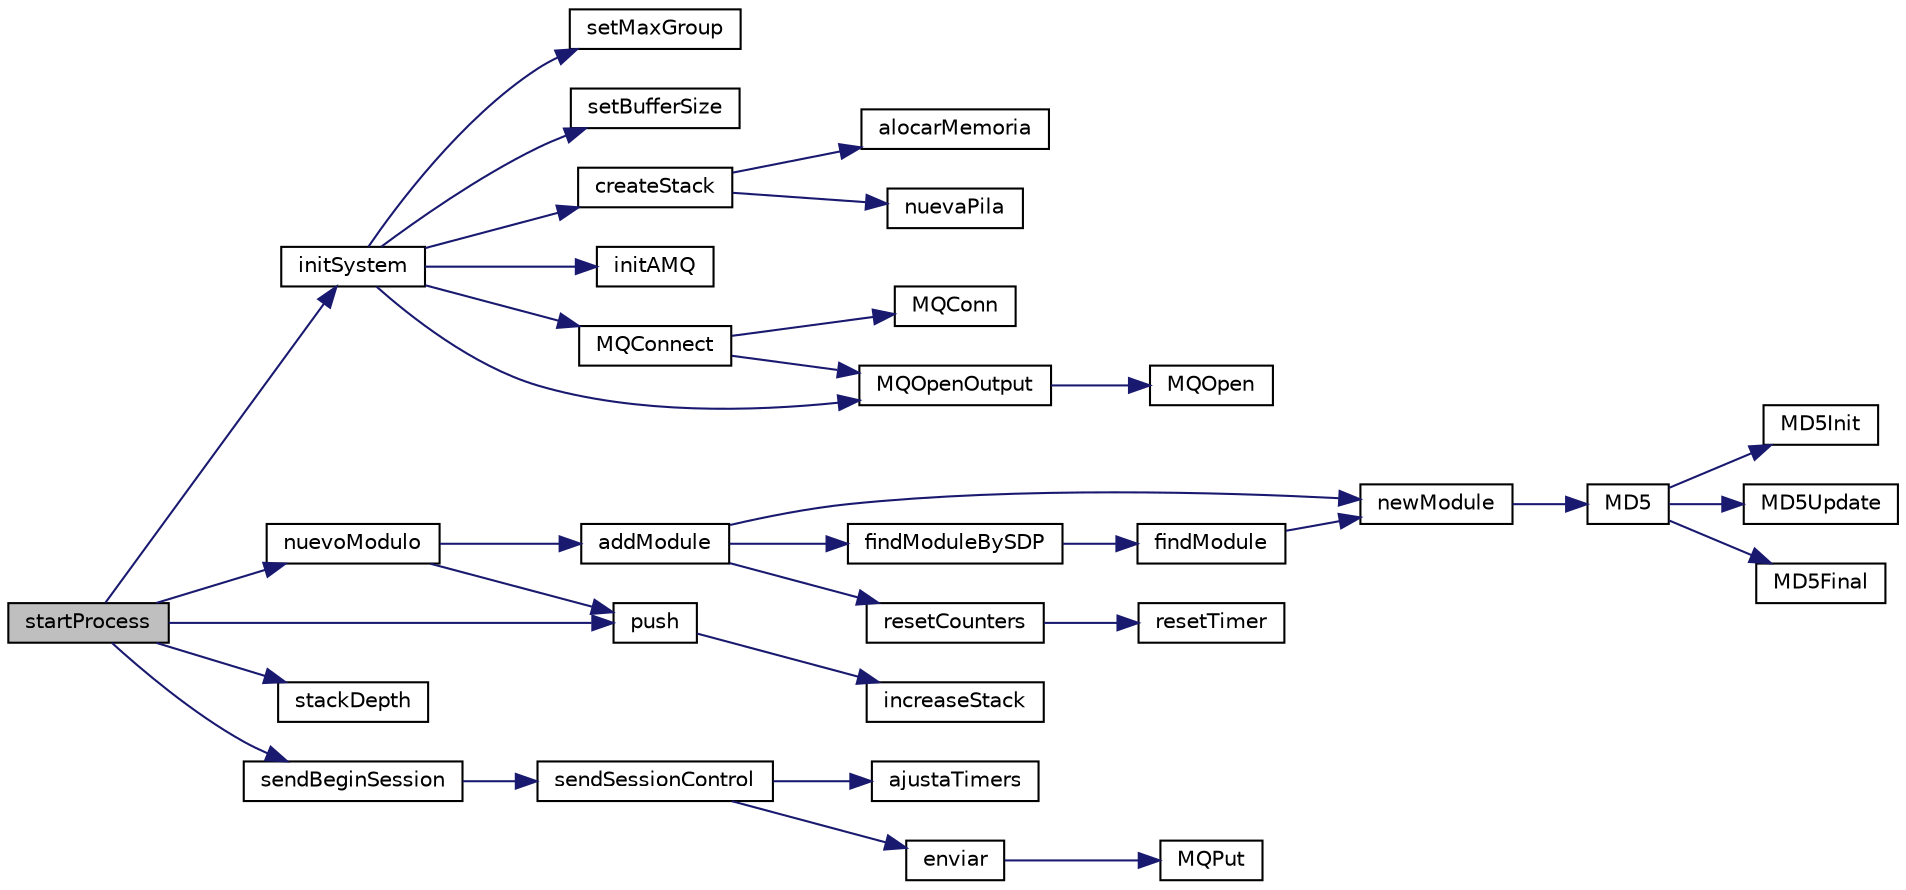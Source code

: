 digraph "startProcess"
{
  edge [fontname="Helvetica",fontsize="10",labelfontname="Helvetica",labelfontsize="10"];
  node [fontname="Helvetica",fontsize="10",shape=record];
  rankdir="LR";
  Node1 [label="startProcess",height=0.2,width=0.4,color="black", fillcolor="grey75", style="filled", fontcolor="black"];
  Node1 -> Node2 [color="midnightblue",fontsize="10",style="solid",fontname="Helvetica"];
  Node2 [label="initSystem",height=0.2,width=0.4,color="black", fillcolor="white", style="filled",URL="$_s_d_p_t_r_a_p_b_8c.html#ad714df92d7ba0d4f11a8de881029449f"];
  Node2 -> Node3 [color="midnightblue",fontsize="10",style="solid",fontname="Helvetica"];
  Node3 [label="setMaxGroup",height=0.2,width=0.4,color="black", fillcolor="white", style="filled",URL="$amqsdp_8c.html#ac2122a579c04414c93370c338601c492"];
  Node2 -> Node4 [color="midnightblue",fontsize="10",style="solid",fontname="Helvetica"];
  Node4 [label="setBufferSize",height=0.2,width=0.4,color="black", fillcolor="white", style="filled",URL="$amqsdp_8c.html#a3c337f7b77e495f85489f862d4df359c"];
  Node2 -> Node5 [color="midnightblue",fontsize="10",style="solid",fontname="Helvetica"];
  Node5 [label="createStack",height=0.2,width=0.4,color="black", fillcolor="white", style="filled",URL="$pila_8c.html#a76e64db083920898ed319afa103e9c9b"];
  Node5 -> Node6 [color="midnightblue",fontsize="10",style="solid",fontname="Helvetica"];
  Node6 [label="alocarMemoria",height=0.2,width=0.4,color="black", fillcolor="white", style="filled",URL="$pila_8c.html#afb652b8d20272ccec458e986834effa0"];
  Node5 -> Node7 [color="midnightblue",fontsize="10",style="solid",fontname="Helvetica"];
  Node7 [label="nuevaPila",height=0.2,width=0.4,color="black", fillcolor="white", style="filled",URL="$pila_8c.html#a23f19882dbda4487c2f9bd166948832c"];
  Node2 -> Node8 [color="midnightblue",fontsize="10",style="solid",fontname="Helvetica"];
  Node8 [label="initAMQ",height=0.2,width=0.4,color="black", fillcolor="white", style="filled",URL="$amqsdp_8c.html#a12766b7a05c27f09555f40c88e08610b"];
  Node2 -> Node9 [color="midnightblue",fontsize="10",style="solid",fontname="Helvetica"];
  Node9 [label="MQConnect",height=0.2,width=0.4,color="black", fillcolor="white", style="filled",URL="$amqsdp_8c.html#a6a6249b42450b376958cc3f668c44fdb"];
  Node9 -> Node10 [color="midnightblue",fontsize="10",style="solid",fontname="Helvetica"];
  Node10 [label="MQConn",height=0.2,width=0.4,color="black", fillcolor="white", style="filled",URL="$amqsdp_8c.html#ab689e2ba6771a5113551222f6189c137"];
  Node9 -> Node11 [color="midnightblue",fontsize="10",style="solid",fontname="Helvetica"];
  Node11 [label="MQOpenOutput",height=0.2,width=0.4,color="black", fillcolor="white", style="filled",URL="$amqsdp_8c.html#a3fea393a72c9440cf4210ec0634d91b2"];
  Node11 -> Node12 [color="midnightblue",fontsize="10",style="solid",fontname="Helvetica"];
  Node12 [label="MQOpen",height=0.2,width=0.4,color="black", fillcolor="white", style="filled",URL="$amqsdp_8c.html#a196cb274ac9c69cbe5daf9371668025c"];
  Node2 -> Node11 [color="midnightblue",fontsize="10",style="solid",fontname="Helvetica"];
  Node1 -> Node13 [color="midnightblue",fontsize="10",style="solid",fontname="Helvetica"];
  Node13 [label="nuevoModulo",height=0.2,width=0.4,color="black", fillcolor="white", style="filled",URL="$_s_d_p_t_r_a_p_b_8c.html#a004616c530a9e96c121bf5aa81198eab"];
  Node13 -> Node14 [color="midnightblue",fontsize="10",style="solid",fontname="Helvetica"];
  Node14 [label="addModule",height=0.2,width=0.4,color="black", fillcolor="white", style="filled",URL="$modulos_8c.html#a3f474d9711cf3cb795b314712a2e3ac0"];
  Node14 -> Node15 [color="midnightblue",fontsize="10",style="solid",fontname="Helvetica"];
  Node15 [label="newModule",height=0.2,width=0.4,color="black", fillcolor="white", style="filled",URL="$modulos_8c.html#a657a11252bee2a30b2e2f4e355badb3c"];
  Node15 -> Node16 [color="midnightblue",fontsize="10",style="solid",fontname="Helvetica"];
  Node16 [label="MD5",height=0.2,width=0.4,color="black", fillcolor="white", style="filled",URL="$md5_8c.html#aa75a1419e565ea619428681420b59179"];
  Node16 -> Node17 [color="midnightblue",fontsize="10",style="solid",fontname="Helvetica"];
  Node17 [label="MD5Init",height=0.2,width=0.4,color="black", fillcolor="white", style="filled",URL="$md5_8c.html#acd7a26c7e6acb681ee336bfbc86e72bf"];
  Node16 -> Node18 [color="midnightblue",fontsize="10",style="solid",fontname="Helvetica"];
  Node18 [label="MD5Update",height=0.2,width=0.4,color="black", fillcolor="white", style="filled",URL="$md5_8c.html#aaa4f37af92ea5ca0e1281749421d4723"];
  Node16 -> Node19 [color="midnightblue",fontsize="10",style="solid",fontname="Helvetica"];
  Node19 [label="MD5Final",height=0.2,width=0.4,color="black", fillcolor="white", style="filled",URL="$md5_8c.html#afdf5d50df301891446e41c45eda5904d"];
  Node14 -> Node20 [color="midnightblue",fontsize="10",style="solid",fontname="Helvetica"];
  Node20 [label="findModuleBySDP",height=0.2,width=0.4,color="black", fillcolor="white", style="filled",URL="$modulos_8c.html#a0630639814484d4f148b8cb775499550"];
  Node20 -> Node21 [color="midnightblue",fontsize="10",style="solid",fontname="Helvetica"];
  Node21 [label="findModule",height=0.2,width=0.4,color="black", fillcolor="white", style="filled",URL="$modulos_8c.html#a5529cc590957e9d813dbb71bc4db9dec"];
  Node21 -> Node15 [color="midnightblue",fontsize="10",style="solid",fontname="Helvetica"];
  Node14 -> Node22 [color="midnightblue",fontsize="10",style="solid",fontname="Helvetica"];
  Node22 [label="resetCounters",height=0.2,width=0.4,color="black", fillcolor="white", style="filled",URL="$modulos_8c.html#a06f42c249879a86b14e6434246269aac"];
  Node22 -> Node23 [color="midnightblue",fontsize="10",style="solid",fontname="Helvetica"];
  Node23 [label="resetTimer",height=0.2,width=0.4,color="black", fillcolor="white", style="filled",URL="$modulos_8c.html#a9c41756a9f3764252ada0d2442d1eac8"];
  Node13 -> Node24 [color="midnightblue",fontsize="10",style="solid",fontname="Helvetica"];
  Node24 [label="push",height=0.2,width=0.4,color="black", fillcolor="white", style="filled",URL="$pila_8c.html#a2d5d0b13ff0627defd07ec3fbe614b58"];
  Node24 -> Node25 [color="midnightblue",fontsize="10",style="solid",fontname="Helvetica"];
  Node25 [label="increaseStack",height=0.2,width=0.4,color="black", fillcolor="white", style="filled",URL="$pila_8c.html#a3f5f6f2f0a083cb22ed02eadcf585c2f"];
  Node1 -> Node26 [color="midnightblue",fontsize="10",style="solid",fontname="Helvetica"];
  Node26 [label="stackDepth",height=0.2,width=0.4,color="black", fillcolor="white", style="filled",URL="$pila_8c.html#a413fbb234d19804d9041033a716e0d75"];
  Node1 -> Node27 [color="midnightblue",fontsize="10",style="solid",fontname="Helvetica"];
  Node27 [label="sendBeginSession",height=0.2,width=0.4,color="black", fillcolor="white", style="filled",URL="$messages_8c.html#a63282a78d8b8929683dd046c35f09fd8"];
  Node27 -> Node28 [color="midnightblue",fontsize="10",style="solid",fontname="Helvetica"];
  Node28 [label="sendSessionControl",height=0.2,width=0.4,color="black", fillcolor="white", style="filled",URL="$messages_8c.html#a5df4323dd9c81e9569ef158babd0c59f"];
  Node28 -> Node29 [color="midnightblue",fontsize="10",style="solid",fontname="Helvetica"];
  Node29 [label="ajustaTimers",height=0.2,width=0.4,color="black", fillcolor="white", style="filled",URL="$messages_8c.html#ade4488bea47f13725077ee3a3e0bac34"];
  Node28 -> Node30 [color="midnightblue",fontsize="10",style="solid",fontname="Helvetica"];
  Node30 [label="enviar",height=0.2,width=0.4,color="black", fillcolor="white", style="filled",URL="$amqsdp_8c.html#ab05385469ff40b1b77e3c41846d1421f"];
  Node30 -> Node31 [color="midnightblue",fontsize="10",style="solid",fontname="Helvetica"];
  Node31 [label="MQPut",height=0.2,width=0.4,color="black", fillcolor="white", style="filled",URL="$amqsdp_8c.html#a9531d8185ec00f217beb2bcb561099d6"];
  Node1 -> Node24 [color="midnightblue",fontsize="10",style="solid",fontname="Helvetica"];
}
